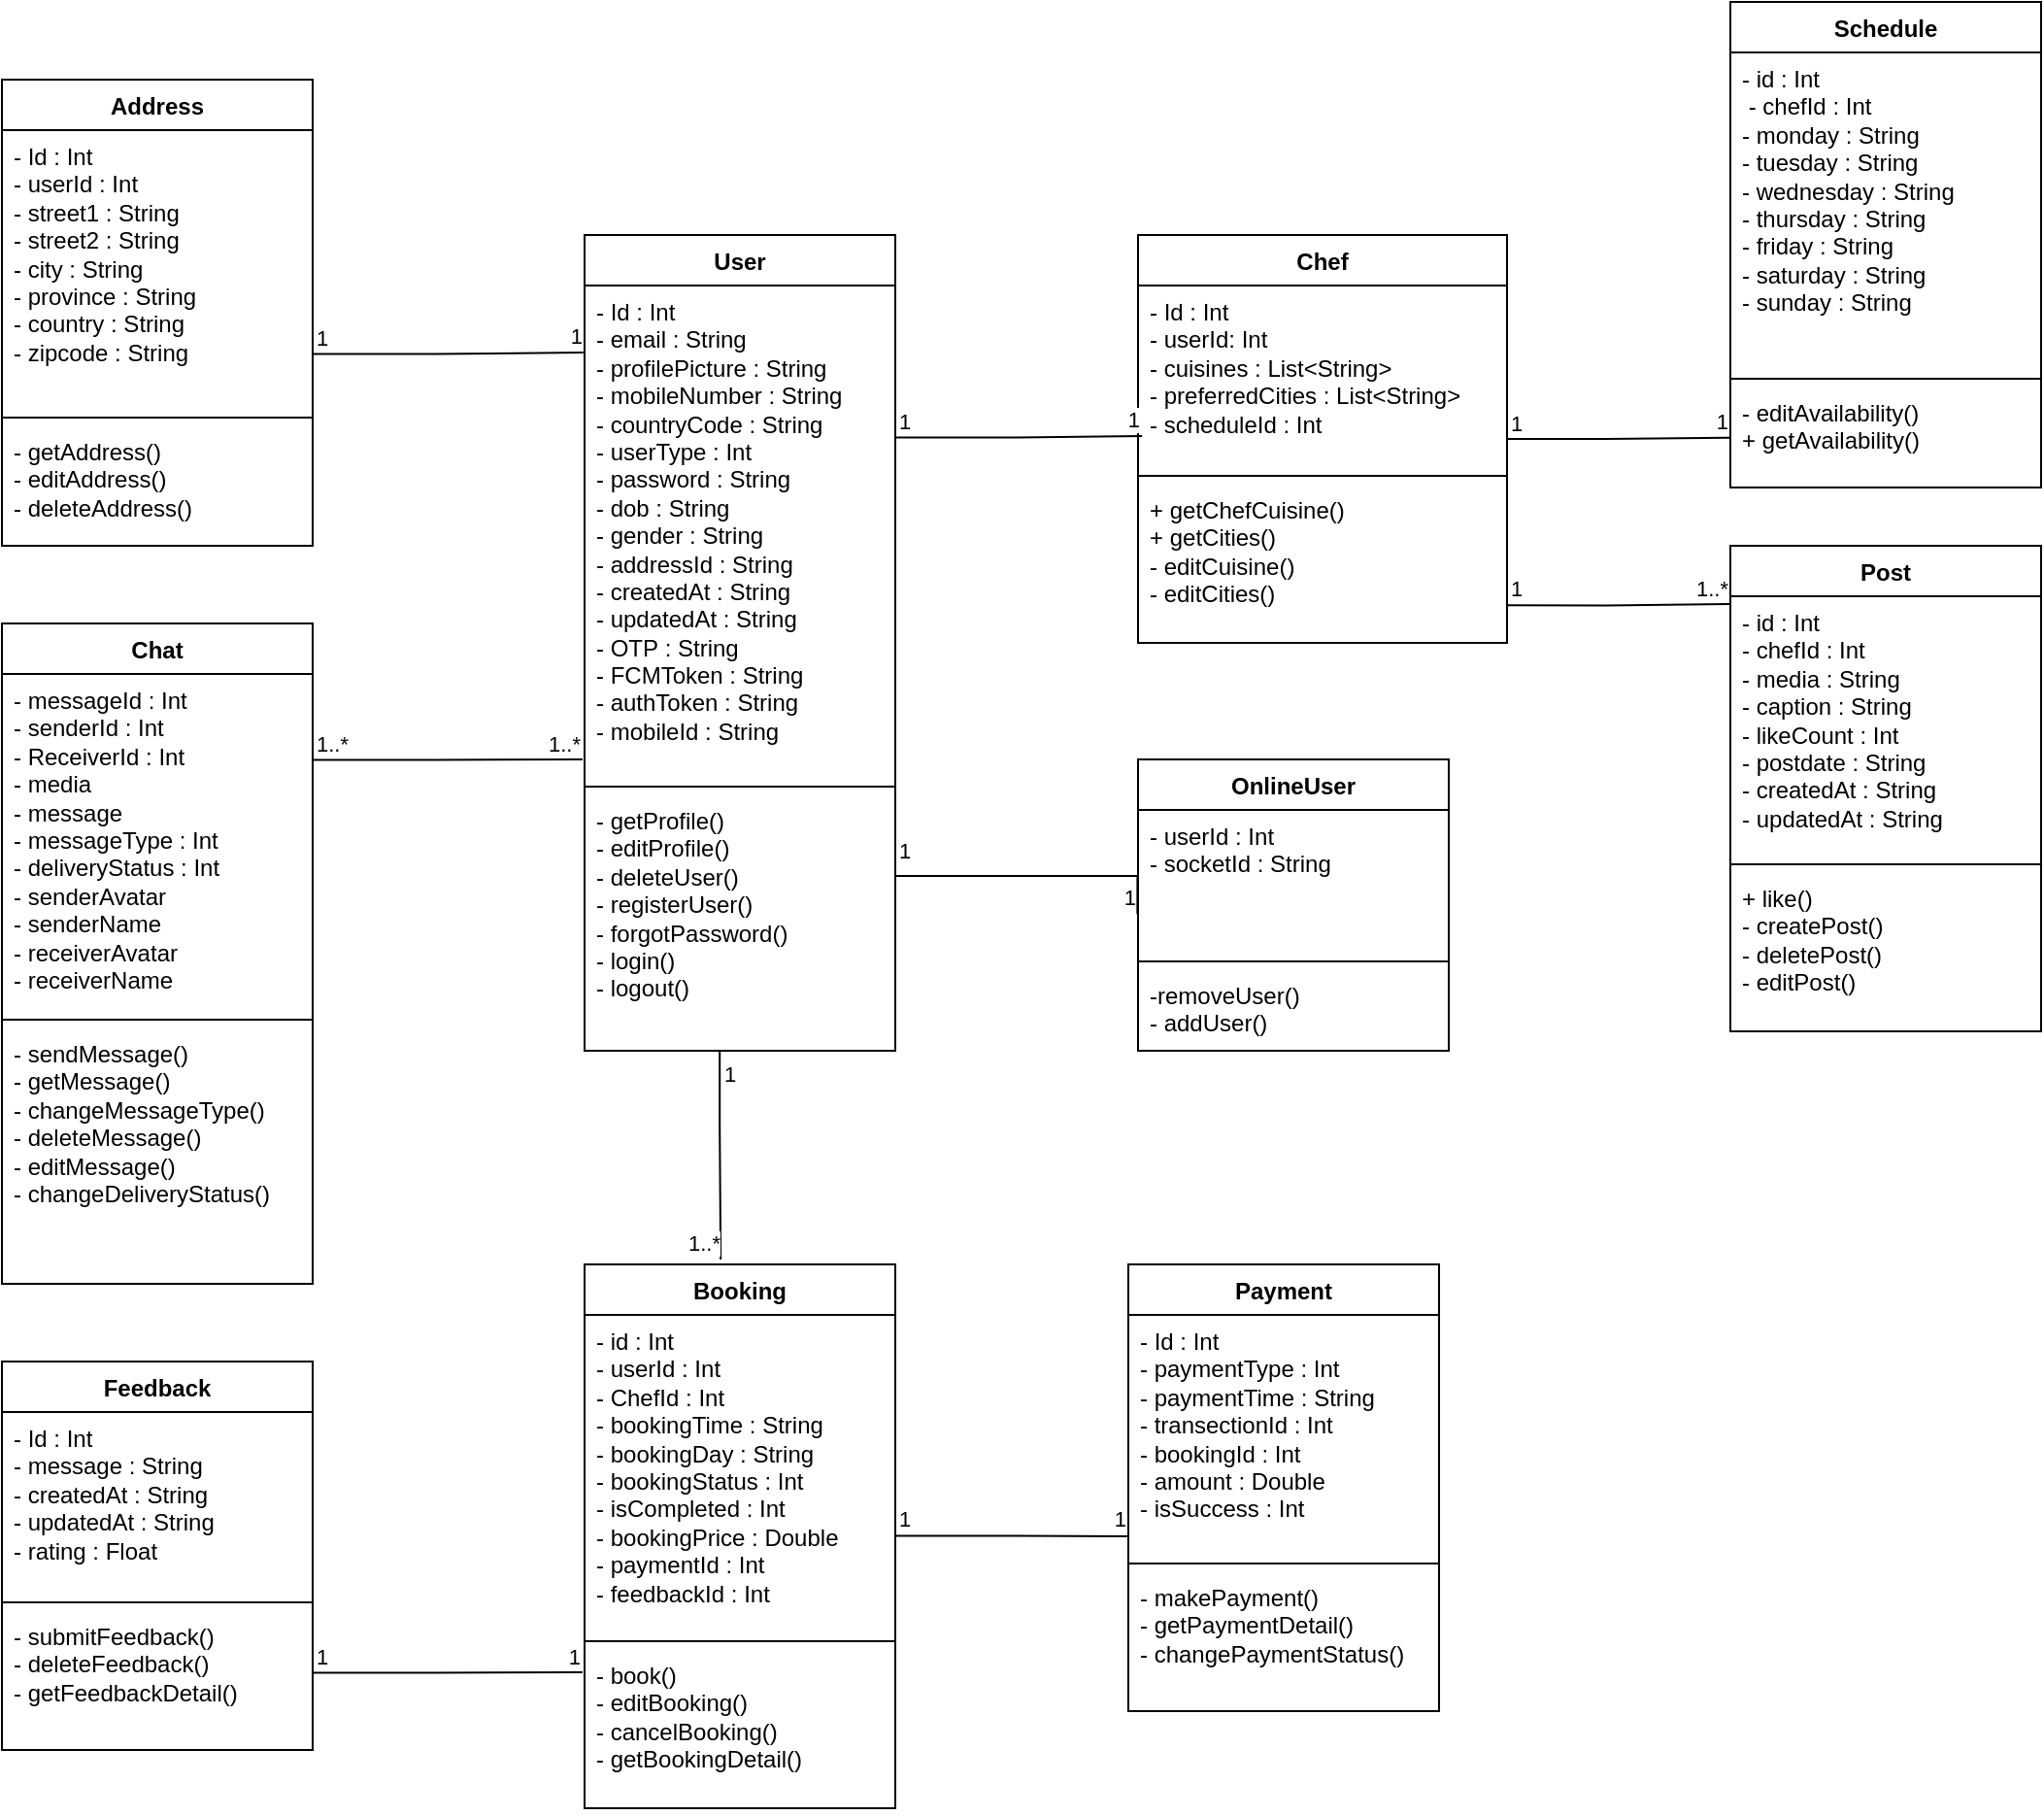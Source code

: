 <mxfile version="22.0.4" type="github">
  <diagram id="C5RBs43oDa-KdzZeNtuy" name="Page-1">
    <mxGraphModel dx="2190" dy="1322" grid="1" gridSize="10" guides="1" tooltips="1" connect="1" arrows="1" fold="1" page="1" pageScale="1" pageWidth="1200" pageHeight="1920" math="0" shadow="0">
      <root>
        <mxCell id="WIyWlLk6GJQsqaUBKTNV-0" />
        <mxCell id="WIyWlLk6GJQsqaUBKTNV-1" parent="WIyWlLk6GJQsqaUBKTNV-0" />
        <mxCell id="DzJdTs3C_Hkm3qkHKdO4-4" value="User" style="swimlane;fontStyle=1;align=center;verticalAlign=top;childLayout=stackLayout;horizontal=1;startSize=26;horizontalStack=0;resizeParent=1;resizeParentMax=0;resizeLast=0;collapsible=1;marginBottom=0;whiteSpace=wrap;html=1;" vertex="1" parent="WIyWlLk6GJQsqaUBKTNV-1">
          <mxGeometry x="410" y="150" width="160" height="420" as="geometry" />
        </mxCell>
        <mxCell id="DzJdTs3C_Hkm3qkHKdO4-5" value="- Id : Int&lt;span style=&quot;background-color: initial;&quot;&gt;&lt;br&gt;&lt;/span&gt;&lt;span style=&quot;background-color: initial;&quot;&gt;- email : String&lt;br&gt;&lt;/span&gt;-&amp;nbsp;profilePicture&amp;nbsp;: String&lt;span style=&quot;background-color: initial;&quot;&gt;&lt;br&gt;&lt;/span&gt;-&amp;nbsp;mobileNumber&amp;nbsp;: String&lt;span style=&quot;background-color: initial;&quot;&gt;&lt;br&gt;&lt;/span&gt;-&amp;nbsp;countryCode&amp;nbsp;: String&lt;span style=&quot;background-color: initial;&quot;&gt;&lt;br&gt;&lt;/span&gt;-&amp;nbsp;&lt;span style=&quot;background-color: initial;&quot;&gt;userType : Int&lt;br&gt;&lt;/span&gt;-&amp;nbsp;password&amp;nbsp;: String&lt;span style=&quot;background-color: initial;&quot;&gt;&lt;br&gt;&lt;/span&gt;-&amp;nbsp;dob&amp;nbsp;: String&lt;span style=&quot;background-color: initial;&quot;&gt;&lt;br&gt;&lt;/span&gt;-&amp;nbsp;gender&amp;nbsp;: String&lt;span style=&quot;background-color: initial;&quot;&gt;&lt;br&gt;&lt;/span&gt;-&amp;nbsp;addressId&amp;nbsp;: String&lt;span style=&quot;background-color: initial;&quot;&gt;&lt;br&gt;&lt;/span&gt;-&amp;nbsp;createdAt&amp;nbsp;: String&lt;span style=&quot;background-color: initial;&quot;&gt;&lt;br&gt;&lt;/span&gt;-&amp;nbsp;updatedAt&amp;nbsp;: String&lt;span style=&quot;background-color: initial;&quot;&gt;&lt;br&gt;&lt;/span&gt;-&amp;nbsp;OTP&amp;nbsp;: String&lt;span style=&quot;background-color: initial;&quot;&gt;&lt;br&gt;&lt;/span&gt;-&amp;nbsp;FCMToken&amp;nbsp;: String&lt;span style=&quot;background-color: initial;&quot;&gt;&lt;br&gt;&lt;/span&gt;-&amp;nbsp;authToken&amp;nbsp;: String&lt;span style=&quot;background-color: initial;&quot;&gt;&lt;br&gt;&lt;/span&gt;-&amp;nbsp;&lt;span style=&quot;background-color: initial;&quot;&gt;mobileId&lt;/span&gt;&amp;nbsp;: String&lt;span style=&quot;background-color: initial;&quot;&gt;&lt;br&gt;&lt;/span&gt;" style="text;strokeColor=none;fillColor=none;align=left;verticalAlign=top;spacingLeft=4;spacingRight=4;overflow=hidden;rotatable=0;points=[[0,0.5],[1,0.5]];portConstraint=eastwest;whiteSpace=wrap;html=1;" vertex="1" parent="DzJdTs3C_Hkm3qkHKdO4-4">
          <mxGeometry y="26" width="160" height="254" as="geometry" />
        </mxCell>
        <mxCell id="DzJdTs3C_Hkm3qkHKdO4-6" value="" style="line;strokeWidth=1;fillColor=none;align=left;verticalAlign=middle;spacingTop=-1;spacingLeft=3;spacingRight=3;rotatable=0;labelPosition=right;points=[];portConstraint=eastwest;strokeColor=inherit;" vertex="1" parent="DzJdTs3C_Hkm3qkHKdO4-4">
          <mxGeometry y="280" width="160" height="8" as="geometry" />
        </mxCell>
        <mxCell id="DzJdTs3C_Hkm3qkHKdO4-7" value="- getProfile()&amp;nbsp;&lt;br&gt;- editProfile()&lt;br&gt;- deleteUser()&lt;br&gt;- registerUser()&lt;br&gt;- forgotPassword()&lt;br&gt;- login()&lt;br&gt;- logout()&lt;br&gt;" style="text;strokeColor=none;fillColor=none;align=left;verticalAlign=top;spacingLeft=4;spacingRight=4;overflow=hidden;rotatable=0;points=[[0,0.5],[1,0.5]];portConstraint=eastwest;whiteSpace=wrap;html=1;" vertex="1" parent="DzJdTs3C_Hkm3qkHKdO4-4">
          <mxGeometry y="288" width="160" height="132" as="geometry" />
        </mxCell>
        <mxCell id="DzJdTs3C_Hkm3qkHKdO4-12" value="Address" style="swimlane;fontStyle=1;align=center;verticalAlign=top;childLayout=stackLayout;horizontal=1;startSize=26;horizontalStack=0;resizeParent=1;resizeParentMax=0;resizeLast=0;collapsible=1;marginBottom=0;whiteSpace=wrap;html=1;" vertex="1" parent="WIyWlLk6GJQsqaUBKTNV-1">
          <mxGeometry x="110" y="70" width="160" height="240" as="geometry" />
        </mxCell>
        <mxCell id="DzJdTs3C_Hkm3qkHKdO4-13" value="- Id : Int&lt;br&gt;&lt;span style=&quot;background-color: initial;&quot;&gt;- userId : Int&lt;br&gt;&lt;/span&gt;-&amp;nbsp;&lt;span style=&quot;background-color: initial;&quot;&gt;street1 : String&lt;br&gt;&lt;/span&gt;-&amp;nbsp;street2&amp;nbsp;: String&lt;span style=&quot;background-color: initial;&quot;&gt;&lt;br&gt;&lt;/span&gt;-&amp;nbsp;city&amp;nbsp;: String&lt;span style=&quot;background-color: initial;&quot;&gt;&lt;br&gt;&lt;/span&gt;-&amp;nbsp;province&amp;nbsp;: String&lt;span style=&quot;background-color: initial;&quot;&gt;&lt;br&gt;&lt;/span&gt;-&amp;nbsp;country&amp;nbsp;: String&lt;span style=&quot;background-color: initial;&quot;&gt;&lt;br&gt;&lt;/span&gt;&lt;span style=&quot;background-color: initial;&quot;&gt;- zipcode&lt;/span&gt;&amp;nbsp;: String&lt;span style=&quot;background-color: initial;&quot;&gt;&lt;br&gt;&lt;/span&gt;" style="text;strokeColor=none;fillColor=none;align=left;verticalAlign=top;spacingLeft=4;spacingRight=4;overflow=hidden;rotatable=0;points=[[0,0.5],[1,0.5]];portConstraint=eastwest;whiteSpace=wrap;html=1;" vertex="1" parent="DzJdTs3C_Hkm3qkHKdO4-12">
          <mxGeometry y="26" width="160" height="144" as="geometry" />
        </mxCell>
        <mxCell id="DzJdTs3C_Hkm3qkHKdO4-14" value="" style="line;strokeWidth=1;fillColor=none;align=left;verticalAlign=middle;spacingTop=-1;spacingLeft=3;spacingRight=3;rotatable=0;labelPosition=right;points=[];portConstraint=eastwest;strokeColor=inherit;" vertex="1" parent="DzJdTs3C_Hkm3qkHKdO4-12">
          <mxGeometry y="170" width="160" height="8" as="geometry" />
        </mxCell>
        <mxCell id="DzJdTs3C_Hkm3qkHKdO4-15" value="- getAddress()&lt;br&gt;- editAddress()&lt;br&gt;- deleteAddress()" style="text;strokeColor=none;fillColor=none;align=left;verticalAlign=top;spacingLeft=4;spacingRight=4;overflow=hidden;rotatable=0;points=[[0,0.5],[1,0.5]];portConstraint=eastwest;whiteSpace=wrap;html=1;" vertex="1" parent="DzJdTs3C_Hkm3qkHKdO4-12">
          <mxGeometry y="178" width="160" height="62" as="geometry" />
        </mxCell>
        <mxCell id="DzJdTs3C_Hkm3qkHKdO4-16" value="Chef" style="swimlane;fontStyle=1;align=center;verticalAlign=top;childLayout=stackLayout;horizontal=1;startSize=26;horizontalStack=0;resizeParent=1;resizeParentMax=0;resizeLast=0;collapsible=1;marginBottom=0;whiteSpace=wrap;html=1;" vertex="1" parent="WIyWlLk6GJQsqaUBKTNV-1">
          <mxGeometry x="695" y="150" width="190" height="210" as="geometry" />
        </mxCell>
        <mxCell id="DzJdTs3C_Hkm3qkHKdO4-17" value="&lt;span style=&quot;background-color: initial;&quot;&gt;- Id : Int&lt;br&gt;&lt;/span&gt;-&amp;nbsp;userId: Int&lt;span style=&quot;background-color: initial;&quot;&gt;&lt;br&gt;&lt;/span&gt;-&amp;nbsp;&lt;span style=&quot;background-color: initial;&quot;&gt;cuisines : List&amp;lt;String&amp;gt;&lt;br&gt;&lt;/span&gt;-&amp;nbsp;&lt;span style=&quot;background-color: initial;&quot;&gt;preferredCities&amp;nbsp;: List&amp;lt;String&amp;gt;&lt;br&gt;&lt;/span&gt;&lt;span style=&quot;background-color: initial;&quot;&gt;- scheduleId : Int&lt;/span&gt;&lt;span style=&quot;background-color: initial;&quot;&gt;&lt;br&gt;&lt;/span&gt;" style="text;strokeColor=none;fillColor=none;align=left;verticalAlign=top;spacingLeft=4;spacingRight=4;overflow=hidden;rotatable=0;points=[[0,0.5],[1,0.5]];portConstraint=eastwest;whiteSpace=wrap;html=1;" vertex="1" parent="DzJdTs3C_Hkm3qkHKdO4-16">
          <mxGeometry y="26" width="190" height="94" as="geometry" />
        </mxCell>
        <mxCell id="DzJdTs3C_Hkm3qkHKdO4-18" value="" style="line;strokeWidth=1;fillColor=none;align=left;verticalAlign=middle;spacingTop=-1;spacingLeft=3;spacingRight=3;rotatable=0;labelPosition=right;points=[];portConstraint=eastwest;strokeColor=inherit;" vertex="1" parent="DzJdTs3C_Hkm3qkHKdO4-16">
          <mxGeometry y="120" width="190" height="8" as="geometry" />
        </mxCell>
        <mxCell id="DzJdTs3C_Hkm3qkHKdO4-19" value="+ getChefCuisine()&lt;br&gt;+ getCities()&lt;br&gt;- editCuisine()&lt;br&gt;- editCities()&lt;br&gt;" style="text;strokeColor=none;fillColor=none;align=left;verticalAlign=top;spacingLeft=4;spacingRight=4;overflow=hidden;rotatable=0;points=[[0,0.5],[1,0.5]];portConstraint=eastwest;whiteSpace=wrap;html=1;" vertex="1" parent="DzJdTs3C_Hkm3qkHKdO4-16">
          <mxGeometry y="128" width="190" height="82" as="geometry" />
        </mxCell>
        <mxCell id="DzJdTs3C_Hkm3qkHKdO4-20" value="&lt;b style=&quot;border-color: var(--border-color);&quot;&gt;Schedule&lt;/b&gt;" style="swimlane;fontStyle=1;align=center;verticalAlign=top;childLayout=stackLayout;horizontal=1;startSize=26;horizontalStack=0;resizeParent=1;resizeParentMax=0;resizeLast=0;collapsible=1;marginBottom=0;whiteSpace=wrap;html=1;" vertex="1" parent="WIyWlLk6GJQsqaUBKTNV-1">
          <mxGeometry x="1000" y="30" width="160" height="250" as="geometry" />
        </mxCell>
        <mxCell id="DzJdTs3C_Hkm3qkHKdO4-21" value="&lt;span style=&quot;background-color: initial;&quot;&gt;- id : Int&lt;br&gt;&lt;/span&gt;&lt;span style=&quot;background-color: initial;&quot;&gt;&amp;nbsp;- chefId : Int&lt;br&gt;&lt;/span&gt;&lt;span style=&quot;background-color: initial;&quot;&gt;- monday : String&lt;br&gt;&lt;/span&gt;-&amp;nbsp;tuesday&amp;nbsp;: String&lt;span style=&quot;background-color: initial;&quot;&gt;&lt;br&gt;&lt;/span&gt;-&amp;nbsp;wednesday&amp;nbsp;: String&lt;span style=&quot;background-color: initial;&quot;&gt;&lt;br&gt;&lt;/span&gt;-&amp;nbsp;thursday&amp;nbsp;: String&lt;span style=&quot;background-color: initial;&quot;&gt;&lt;br&gt;&lt;/span&gt;-&amp;nbsp;friday&amp;nbsp;: String&lt;span style=&quot;background-color: initial;&quot;&gt;&lt;br&gt;&lt;/span&gt;-&amp;nbsp;saturday&amp;nbsp;: String&lt;span style=&quot;background-color: initial;&quot;&gt;&lt;br&gt;&lt;/span&gt;&lt;span style=&quot;background-color: initial;&quot;&gt;- sunday&lt;/span&gt;&amp;nbsp;: String&lt;span style=&quot;background-color: initial;&quot;&gt;&lt;br&gt;&lt;/span&gt;" style="text;strokeColor=none;fillColor=none;align=left;verticalAlign=top;spacingLeft=4;spacingRight=4;overflow=hidden;rotatable=0;points=[[0,0.5],[1,0.5]];portConstraint=eastwest;whiteSpace=wrap;html=1;" vertex="1" parent="DzJdTs3C_Hkm3qkHKdO4-20">
          <mxGeometry y="26" width="160" height="164" as="geometry" />
        </mxCell>
        <mxCell id="DzJdTs3C_Hkm3qkHKdO4-22" value="" style="line;strokeWidth=1;fillColor=none;align=left;verticalAlign=middle;spacingTop=-1;spacingLeft=3;spacingRight=3;rotatable=0;labelPosition=right;points=[];portConstraint=eastwest;strokeColor=inherit;" vertex="1" parent="DzJdTs3C_Hkm3qkHKdO4-20">
          <mxGeometry y="190" width="160" height="8" as="geometry" />
        </mxCell>
        <mxCell id="DzJdTs3C_Hkm3qkHKdO4-23" value="- editAvailability()&lt;br&gt;+ getAvailability()" style="text;strokeColor=none;fillColor=none;align=left;verticalAlign=top;spacingLeft=4;spacingRight=4;overflow=hidden;rotatable=0;points=[[0,0.5],[1,0.5]];portConstraint=eastwest;whiteSpace=wrap;html=1;" vertex="1" parent="DzJdTs3C_Hkm3qkHKdO4-20">
          <mxGeometry y="198" width="160" height="52" as="geometry" />
        </mxCell>
        <mxCell id="DzJdTs3C_Hkm3qkHKdO4-24" value="Post" style="swimlane;fontStyle=1;align=center;verticalAlign=top;childLayout=stackLayout;horizontal=1;startSize=26;horizontalStack=0;resizeParent=1;resizeParentMax=0;resizeLast=0;collapsible=1;marginBottom=0;whiteSpace=wrap;html=1;" vertex="1" parent="WIyWlLk6GJQsqaUBKTNV-1">
          <mxGeometry x="1000" y="310" width="160" height="250" as="geometry" />
        </mxCell>
        <mxCell id="DzJdTs3C_Hkm3qkHKdO4-25" value="&lt;span style=&quot;background-color: initial;&quot;&gt;- id : Int&lt;br&gt;&lt;/span&gt;-&amp;nbsp;chefId&amp;nbsp;: Int&lt;span style=&quot;background-color: initial;&quot;&gt;&lt;br&gt;&lt;/span&gt;-&amp;nbsp;&lt;span style=&quot;background-color: initial;&quot;&gt;media : String&lt;br&gt;&lt;/span&gt;-&amp;nbsp;&lt;span style=&quot;background-color: initial;&quot;&gt;caption&lt;/span&gt;&amp;nbsp;: String&lt;br&gt;-&amp;nbsp;&lt;span style=&quot;background-color: initial;&quot;&gt;likeCount : Int&lt;br&gt;&lt;/span&gt;-&amp;nbsp;postdate&amp;nbsp;: String&lt;span style=&quot;background-color: initial;&quot;&gt;&lt;br&gt;&lt;/span&gt;-&amp;nbsp;createdAt&amp;nbsp;: String&lt;span style=&quot;background-color: initial;&quot;&gt;&lt;br&gt;&lt;/span&gt;-&amp;nbsp;&lt;span style=&quot;background-color: initial;&quot;&gt;updatedAt&lt;/span&gt;&amp;nbsp;: String&lt;span style=&quot;background-color: initial;&quot;&gt;&lt;br&gt;&lt;/span&gt;" style="text;strokeColor=none;fillColor=none;align=left;verticalAlign=top;spacingLeft=4;spacingRight=4;overflow=hidden;rotatable=0;points=[[0,0.5],[1,0.5]];portConstraint=eastwest;whiteSpace=wrap;html=1;" vertex="1" parent="DzJdTs3C_Hkm3qkHKdO4-24">
          <mxGeometry y="26" width="160" height="134" as="geometry" />
        </mxCell>
        <mxCell id="DzJdTs3C_Hkm3qkHKdO4-26" value="" style="line;strokeWidth=1;fillColor=none;align=left;verticalAlign=middle;spacingTop=-1;spacingLeft=3;spacingRight=3;rotatable=0;labelPosition=right;points=[];portConstraint=eastwest;strokeColor=inherit;" vertex="1" parent="DzJdTs3C_Hkm3qkHKdO4-24">
          <mxGeometry y="160" width="160" height="8" as="geometry" />
        </mxCell>
        <mxCell id="DzJdTs3C_Hkm3qkHKdO4-27" value="+ like()&lt;br&gt;- createPost()&lt;br&gt;- deletePost()&lt;br&gt;- editPost()" style="text;strokeColor=none;fillColor=none;align=left;verticalAlign=top;spacingLeft=4;spacingRight=4;overflow=hidden;rotatable=0;points=[[0,0.5],[1,0.5]];portConstraint=eastwest;whiteSpace=wrap;html=1;" vertex="1" parent="DzJdTs3C_Hkm3qkHKdO4-24">
          <mxGeometry y="168" width="160" height="82" as="geometry" />
        </mxCell>
        <mxCell id="DzJdTs3C_Hkm3qkHKdO4-28" value="Chat" style="swimlane;fontStyle=1;align=center;verticalAlign=top;childLayout=stackLayout;horizontal=1;startSize=26;horizontalStack=0;resizeParent=1;resizeParentMax=0;resizeLast=0;collapsible=1;marginBottom=0;whiteSpace=wrap;html=1;" vertex="1" parent="WIyWlLk6GJQsqaUBKTNV-1">
          <mxGeometry x="110" y="350" width="160" height="340" as="geometry" />
        </mxCell>
        <mxCell id="DzJdTs3C_Hkm3qkHKdO4-29" value="&lt;span style=&quot;background-color: initial;&quot;&gt;- messageId : Int&lt;br&gt;&lt;/span&gt;-&amp;nbsp;senderId&amp;nbsp;: Int&lt;span style=&quot;background-color: initial;&quot;&gt;&lt;br&gt;&lt;/span&gt;-&amp;nbsp;ReceiverId&amp;nbsp;: Int&lt;span style=&quot;background-color: initial;&quot;&gt;&lt;br&gt;&lt;/span&gt;-&amp;nbsp;&lt;span style=&quot;background-color: initial;&quot;&gt;media&lt;br&gt;&lt;/span&gt;-&amp;nbsp;&lt;span style=&quot;background-color: initial;&quot;&gt;message&lt;br&gt;&lt;/span&gt;-&amp;nbsp;messageType&amp;nbsp;: Int&lt;span style=&quot;background-color: initial;&quot;&gt;&lt;br&gt;&lt;/span&gt;-&amp;nbsp;deliveryStatus&amp;nbsp;: Int&lt;span style=&quot;background-color: initial;&quot;&gt;&lt;br&gt;&lt;/span&gt;-&amp;nbsp;&lt;span style=&quot;background-color: initial;&quot;&gt;senderAvatar&lt;br&gt;&lt;/span&gt;-&amp;nbsp;&lt;span style=&quot;background-color: initial;&quot;&gt;senderName&lt;br&gt;&lt;/span&gt;-&amp;nbsp;&lt;span style=&quot;background-color: initial;&quot;&gt;receiverAvatar&lt;br&gt;&lt;/span&gt;-&amp;nbsp;&lt;span style=&quot;background-color: initial;&quot;&gt;receiverName&lt;/span&gt;&lt;span style=&quot;background-color: initial;&quot;&gt;&lt;br&gt;&lt;/span&gt;" style="text;strokeColor=none;fillColor=none;align=left;verticalAlign=top;spacingLeft=4;spacingRight=4;overflow=hidden;rotatable=0;points=[[0,0.5],[1,0.5]];portConstraint=eastwest;whiteSpace=wrap;html=1;" vertex="1" parent="DzJdTs3C_Hkm3qkHKdO4-28">
          <mxGeometry y="26" width="160" height="174" as="geometry" />
        </mxCell>
        <mxCell id="DzJdTs3C_Hkm3qkHKdO4-30" value="" style="line;strokeWidth=1;fillColor=none;align=left;verticalAlign=middle;spacingTop=-1;spacingLeft=3;spacingRight=3;rotatable=0;labelPosition=right;points=[];portConstraint=eastwest;strokeColor=inherit;" vertex="1" parent="DzJdTs3C_Hkm3qkHKdO4-28">
          <mxGeometry y="200" width="160" height="8" as="geometry" />
        </mxCell>
        <mxCell id="DzJdTs3C_Hkm3qkHKdO4-31" value="- sendMessage()&lt;br&gt;- getMessage()&lt;br&gt;- changeMessageType()&lt;br&gt;- deleteMessage()&lt;br&gt;- editMessage()&lt;br&gt;- changeDeliveryStatus()" style="text;strokeColor=none;fillColor=none;align=left;verticalAlign=top;spacingLeft=4;spacingRight=4;overflow=hidden;rotatable=0;points=[[0,0.5],[1,0.5]];portConstraint=eastwest;whiteSpace=wrap;html=1;" vertex="1" parent="DzJdTs3C_Hkm3qkHKdO4-28">
          <mxGeometry y="208" width="160" height="132" as="geometry" />
        </mxCell>
        <mxCell id="DzJdTs3C_Hkm3qkHKdO4-32" value="OnlineUser" style="swimlane;fontStyle=1;align=center;verticalAlign=top;childLayout=stackLayout;horizontal=1;startSize=26;horizontalStack=0;resizeParent=1;resizeParentMax=0;resizeLast=0;collapsible=1;marginBottom=0;whiteSpace=wrap;html=1;" vertex="1" parent="WIyWlLk6GJQsqaUBKTNV-1">
          <mxGeometry x="695" y="420" width="160" height="150" as="geometry" />
        </mxCell>
        <mxCell id="DzJdTs3C_Hkm3qkHKdO4-33" value="- userId : Int&lt;br&gt;- socketId : String" style="text;strokeColor=none;fillColor=none;align=left;verticalAlign=top;spacingLeft=4;spacingRight=4;overflow=hidden;rotatable=0;points=[[0,0.5],[1,0.5]];portConstraint=eastwest;whiteSpace=wrap;html=1;" vertex="1" parent="DzJdTs3C_Hkm3qkHKdO4-32">
          <mxGeometry y="26" width="160" height="74" as="geometry" />
        </mxCell>
        <mxCell id="DzJdTs3C_Hkm3qkHKdO4-34" value="" style="line;strokeWidth=1;fillColor=none;align=left;verticalAlign=middle;spacingTop=-1;spacingLeft=3;spacingRight=3;rotatable=0;labelPosition=right;points=[];portConstraint=eastwest;strokeColor=inherit;" vertex="1" parent="DzJdTs3C_Hkm3qkHKdO4-32">
          <mxGeometry y="100" width="160" height="8" as="geometry" />
        </mxCell>
        <mxCell id="DzJdTs3C_Hkm3qkHKdO4-35" value="-removeUser()&lt;br&gt;- addUser()" style="text;strokeColor=none;fillColor=none;align=left;verticalAlign=top;spacingLeft=4;spacingRight=4;overflow=hidden;rotatable=0;points=[[0,0.5],[1,0.5]];portConstraint=eastwest;whiteSpace=wrap;html=1;" vertex="1" parent="DzJdTs3C_Hkm3qkHKdO4-32">
          <mxGeometry y="108" width="160" height="42" as="geometry" />
        </mxCell>
        <mxCell id="DzJdTs3C_Hkm3qkHKdO4-36" value="Booking" style="swimlane;fontStyle=1;align=center;verticalAlign=top;childLayout=stackLayout;horizontal=1;startSize=26;horizontalStack=0;resizeParent=1;resizeParentMax=0;resizeLast=0;collapsible=1;marginBottom=0;whiteSpace=wrap;html=1;" vertex="1" parent="WIyWlLk6GJQsqaUBKTNV-1">
          <mxGeometry x="410" y="680" width="160" height="280" as="geometry" />
        </mxCell>
        <mxCell id="DzJdTs3C_Hkm3qkHKdO4-37" value="&lt;span style=&quot;background-color: initial;&quot;&gt;- id : Int&lt;br&gt;&lt;/span&gt;-&amp;nbsp;userId&amp;nbsp;: Int&lt;span style=&quot;background-color: initial;&quot;&gt;&lt;br&gt;&lt;/span&gt;-&amp;nbsp;ChefId&amp;nbsp;: Int&lt;span style=&quot;background-color: initial;&quot;&gt;&lt;br&gt;&lt;/span&gt;-&amp;nbsp;bookingTime&amp;nbsp;: String&lt;span style=&quot;background-color: initial;&quot;&gt;&lt;br&gt;&lt;/span&gt;-&amp;nbsp;&lt;span style=&quot;background-color: initial;&quot;&gt;bookingDay : String&lt;br&gt;&lt;/span&gt;-&amp;nbsp;bookingStatus&amp;nbsp;: Int&lt;span style=&quot;background-color: initial;&quot;&gt;&lt;br&gt;&lt;/span&gt;-&amp;nbsp;isCompleted&amp;nbsp;: Int&lt;span style=&quot;background-color: initial;&quot;&gt;&lt;br&gt;&lt;/span&gt;-&amp;nbsp;&lt;span style=&quot;background-color: initial;&quot;&gt;bookingPrice : Double&lt;br&gt;&lt;/span&gt;-&amp;nbsp;paymentId&amp;nbsp;: Int&lt;span style=&quot;background-color: initial;&quot;&gt;&lt;br&gt;&lt;/span&gt;- f&lt;span style=&quot;background-color: initial;&quot;&gt;eedbackId&lt;/span&gt;&amp;nbsp;: Int&lt;span style=&quot;background-color: initial;&quot;&gt;&lt;br&gt;&lt;/span&gt;" style="text;strokeColor=none;fillColor=none;align=left;verticalAlign=top;spacingLeft=4;spacingRight=4;overflow=hidden;rotatable=0;points=[[0,0.5],[1,0.5]];portConstraint=eastwest;whiteSpace=wrap;html=1;" vertex="1" parent="DzJdTs3C_Hkm3qkHKdO4-36">
          <mxGeometry y="26" width="160" height="164" as="geometry" />
        </mxCell>
        <mxCell id="DzJdTs3C_Hkm3qkHKdO4-38" value="" style="line;strokeWidth=1;fillColor=none;align=left;verticalAlign=middle;spacingTop=-1;spacingLeft=3;spacingRight=3;rotatable=0;labelPosition=right;points=[];portConstraint=eastwest;strokeColor=inherit;" vertex="1" parent="DzJdTs3C_Hkm3qkHKdO4-36">
          <mxGeometry y="190" width="160" height="8" as="geometry" />
        </mxCell>
        <mxCell id="DzJdTs3C_Hkm3qkHKdO4-39" value="- book()&lt;br&gt;- editBooking()&lt;br&gt;- cancelBooking()&lt;br&gt;- getBookingDetail()&lt;br&gt;" style="text;strokeColor=none;fillColor=none;align=left;verticalAlign=top;spacingLeft=4;spacingRight=4;overflow=hidden;rotatable=0;points=[[0,0.5],[1,0.5]];portConstraint=eastwest;whiteSpace=wrap;html=1;" vertex="1" parent="DzJdTs3C_Hkm3qkHKdO4-36">
          <mxGeometry y="198" width="160" height="82" as="geometry" />
        </mxCell>
        <mxCell id="DzJdTs3C_Hkm3qkHKdO4-40" value="Payment" style="swimlane;fontStyle=1;align=center;verticalAlign=top;childLayout=stackLayout;horizontal=1;startSize=26;horizontalStack=0;resizeParent=1;resizeParentMax=0;resizeLast=0;collapsible=1;marginBottom=0;whiteSpace=wrap;html=1;" vertex="1" parent="WIyWlLk6GJQsqaUBKTNV-1">
          <mxGeometry x="690" y="680" width="160" height="230" as="geometry" />
        </mxCell>
        <mxCell id="DzJdTs3C_Hkm3qkHKdO4-41" value="&lt;span style=&quot;background-color: initial;&quot;&gt;- Id : Int&lt;br&gt;&lt;/span&gt;- paymentType&amp;nbsp;: Int&lt;span style=&quot;background-color: initial;&quot;&gt;&lt;br&gt;&lt;/span&gt;-&amp;nbsp;paymentTime&amp;nbsp;: String&lt;span style=&quot;background-color: initial;&quot;&gt;&lt;br&gt;&lt;/span&gt;-&amp;nbsp;transectionId&amp;nbsp;: Int&lt;span style=&quot;background-color: initial;&quot;&gt;&lt;br&gt;&lt;/span&gt;-&amp;nbsp;bookingId&amp;nbsp;: Int&lt;span style=&quot;background-color: initial;&quot;&gt;&lt;br&gt;&lt;/span&gt;-&amp;nbsp;amount&amp;nbsp;: Double&lt;span style=&quot;background-color: initial;&quot;&gt;&lt;br&gt;&lt;/span&gt;-&amp;nbsp;&lt;span style=&quot;background-color: initial;&quot;&gt;isSuccess&lt;/span&gt;&amp;nbsp;: Int&lt;span style=&quot;background-color: initial;&quot;&gt;&lt;br&gt;&lt;/span&gt;" style="text;strokeColor=none;fillColor=none;align=left;verticalAlign=top;spacingLeft=4;spacingRight=4;overflow=hidden;rotatable=0;points=[[0,0.5],[1,0.5]];portConstraint=eastwest;whiteSpace=wrap;html=1;" vertex="1" parent="DzJdTs3C_Hkm3qkHKdO4-40">
          <mxGeometry y="26" width="160" height="124" as="geometry" />
        </mxCell>
        <mxCell id="DzJdTs3C_Hkm3qkHKdO4-42" value="" style="line;strokeWidth=1;fillColor=none;align=left;verticalAlign=middle;spacingTop=-1;spacingLeft=3;spacingRight=3;rotatable=0;labelPosition=right;points=[];portConstraint=eastwest;strokeColor=inherit;" vertex="1" parent="DzJdTs3C_Hkm3qkHKdO4-40">
          <mxGeometry y="150" width="160" height="8" as="geometry" />
        </mxCell>
        <mxCell id="DzJdTs3C_Hkm3qkHKdO4-43" value="- makePayment()&lt;br&gt;- getPaymentDetail()&lt;br&gt;- changePaymentStatus()&lt;br&gt;" style="text;strokeColor=none;fillColor=none;align=left;verticalAlign=top;spacingLeft=4;spacingRight=4;overflow=hidden;rotatable=0;points=[[0,0.5],[1,0.5]];portConstraint=eastwest;whiteSpace=wrap;html=1;" vertex="1" parent="DzJdTs3C_Hkm3qkHKdO4-40">
          <mxGeometry y="158" width="160" height="72" as="geometry" />
        </mxCell>
        <mxCell id="DzJdTs3C_Hkm3qkHKdO4-44" value="Feedback" style="swimlane;fontStyle=1;align=center;verticalAlign=top;childLayout=stackLayout;horizontal=1;startSize=26;horizontalStack=0;resizeParent=1;resizeParentMax=0;resizeLast=0;collapsible=1;marginBottom=0;whiteSpace=wrap;html=1;" vertex="1" parent="WIyWlLk6GJQsqaUBKTNV-1">
          <mxGeometry x="110" y="730" width="160" height="200" as="geometry" />
        </mxCell>
        <mxCell id="DzJdTs3C_Hkm3qkHKdO4-45" value="- Id : Int&lt;br&gt;&lt;span style=&quot;background-color: initial;&quot;&gt;- message : String&lt;br&gt;&lt;/span&gt;- createdAt&amp;nbsp;: String&lt;span style=&quot;background-color: initial;&quot;&gt;&lt;br&gt;&lt;/span&gt;- updatedAt&amp;nbsp;: String&lt;span style=&quot;background-color: initial;&quot;&gt;&lt;br&gt;&lt;/span&gt;&lt;span style=&quot;background-color: initial;&quot;&gt;- rating : Float&lt;/span&gt;&lt;span style=&quot;background-color: initial;&quot;&gt;&lt;br&gt;&lt;/span&gt;" style="text;strokeColor=none;fillColor=none;align=left;verticalAlign=top;spacingLeft=4;spacingRight=4;overflow=hidden;rotatable=0;points=[[0,0.5],[1,0.5]];portConstraint=eastwest;whiteSpace=wrap;html=1;" vertex="1" parent="DzJdTs3C_Hkm3qkHKdO4-44">
          <mxGeometry y="26" width="160" height="94" as="geometry" />
        </mxCell>
        <mxCell id="DzJdTs3C_Hkm3qkHKdO4-46" value="" style="line;strokeWidth=1;fillColor=none;align=left;verticalAlign=middle;spacingTop=-1;spacingLeft=3;spacingRight=3;rotatable=0;labelPosition=right;points=[];portConstraint=eastwest;strokeColor=inherit;" vertex="1" parent="DzJdTs3C_Hkm3qkHKdO4-44">
          <mxGeometry y="120" width="160" height="8" as="geometry" />
        </mxCell>
        <mxCell id="DzJdTs3C_Hkm3qkHKdO4-47" value="- submitFeedback()&lt;br&gt;- deleteFeedback()&lt;br&gt;- getFeedbackDetail()" style="text;strokeColor=none;fillColor=none;align=left;verticalAlign=top;spacingLeft=4;spacingRight=4;overflow=hidden;rotatable=0;points=[[0,0.5],[1,0.5]];portConstraint=eastwest;whiteSpace=wrap;html=1;" vertex="1" parent="DzJdTs3C_Hkm3qkHKdO4-44">
          <mxGeometry y="128" width="160" height="72" as="geometry" />
        </mxCell>
        <mxCell id="DzJdTs3C_Hkm3qkHKdO4-50" value="" style="endArrow=none;html=1;edgeStyle=orthogonalEdgeStyle;rounded=0;entryX=0.011;entryY=0.824;entryDx=0;entryDy=0;entryPerimeter=0;" edge="1" parent="WIyWlLk6GJQsqaUBKTNV-1" target="DzJdTs3C_Hkm3qkHKdO4-17">
          <mxGeometry relative="1" as="geometry">
            <mxPoint x="570" y="254.29" as="sourcePoint" />
            <mxPoint x="690" y="254" as="targetPoint" />
            <Array as="points">
              <mxPoint x="633" y="254" />
            </Array>
          </mxGeometry>
        </mxCell>
        <mxCell id="DzJdTs3C_Hkm3qkHKdO4-51" value="1" style="edgeLabel;resizable=0;html=1;align=left;verticalAlign=bottom;" connectable="0" vertex="1" parent="DzJdTs3C_Hkm3qkHKdO4-50">
          <mxGeometry x="-1" relative="1" as="geometry" />
        </mxCell>
        <mxCell id="DzJdTs3C_Hkm3qkHKdO4-52" value="1" style="edgeLabel;resizable=0;html=1;align=right;verticalAlign=bottom;" connectable="0" vertex="1" parent="DzJdTs3C_Hkm3qkHKdO4-50">
          <mxGeometry x="1" relative="1" as="geometry" />
        </mxCell>
        <mxCell id="DzJdTs3C_Hkm3qkHKdO4-53" value="" style="endArrow=none;html=1;edgeStyle=orthogonalEdgeStyle;rounded=0;entryX=0.011;entryY=0.824;entryDx=0;entryDy=0;entryPerimeter=0;exitX=1;exitY=0.5;exitDx=0;exitDy=0;" edge="1" parent="WIyWlLk6GJQsqaUBKTNV-1" source="DzJdTs3C_Hkm3qkHKdO4-16">
          <mxGeometry relative="1" as="geometry">
            <mxPoint x="890" y="254" as="sourcePoint" />
            <mxPoint x="1000" y="254.35" as="targetPoint" />
            <Array as="points">
              <mxPoint x="936" y="255" />
            </Array>
          </mxGeometry>
        </mxCell>
        <mxCell id="DzJdTs3C_Hkm3qkHKdO4-54" value="1" style="edgeLabel;resizable=0;html=1;align=left;verticalAlign=bottom;" connectable="0" vertex="1" parent="DzJdTs3C_Hkm3qkHKdO4-53">
          <mxGeometry x="-1" relative="1" as="geometry" />
        </mxCell>
        <mxCell id="DzJdTs3C_Hkm3qkHKdO4-55" value="1" style="edgeLabel;resizable=0;html=1;align=right;verticalAlign=bottom;" connectable="0" vertex="1" parent="DzJdTs3C_Hkm3qkHKdO4-53">
          <mxGeometry x="1" relative="1" as="geometry" />
        </mxCell>
        <mxCell id="DzJdTs3C_Hkm3qkHKdO4-57" value="" style="endArrow=none;html=1;edgeStyle=orthogonalEdgeStyle;rounded=0;entryX=-0.004;entryY=0.136;entryDx=0;entryDy=0;entryPerimeter=0;" edge="1" parent="WIyWlLk6GJQsqaUBKTNV-1" target="DzJdTs3C_Hkm3qkHKdO4-5">
          <mxGeometry relative="1" as="geometry">
            <mxPoint x="270" y="211.29" as="sourcePoint" />
            <mxPoint x="397" y="210" as="targetPoint" />
            <Array as="points">
              <mxPoint x="333" y="211" />
              <mxPoint x="409" y="211" />
            </Array>
          </mxGeometry>
        </mxCell>
        <mxCell id="DzJdTs3C_Hkm3qkHKdO4-58" value="1" style="edgeLabel;resizable=0;html=1;align=left;verticalAlign=bottom;" connectable="0" vertex="1" parent="DzJdTs3C_Hkm3qkHKdO4-57">
          <mxGeometry x="-1" relative="1" as="geometry" />
        </mxCell>
        <mxCell id="DzJdTs3C_Hkm3qkHKdO4-59" value="1" style="edgeLabel;resizable=0;html=1;align=right;verticalAlign=bottom;" connectable="0" vertex="1" parent="DzJdTs3C_Hkm3qkHKdO4-57">
          <mxGeometry x="1" relative="1" as="geometry" />
        </mxCell>
        <mxCell id="DzJdTs3C_Hkm3qkHKdO4-60" value="" style="endArrow=none;html=1;edgeStyle=orthogonalEdgeStyle;rounded=0;entryX=-0.004;entryY=0.136;entryDx=0;entryDy=0;entryPerimeter=0;" edge="1" parent="WIyWlLk6GJQsqaUBKTNV-1">
          <mxGeometry relative="1" as="geometry">
            <mxPoint x="270" y="420.29" as="sourcePoint" />
            <mxPoint x="409" y="420" as="targetPoint" />
            <Array as="points">
              <mxPoint x="333" y="420" />
              <mxPoint x="409" y="420" />
            </Array>
          </mxGeometry>
        </mxCell>
        <mxCell id="DzJdTs3C_Hkm3qkHKdO4-61" value="1..*" style="edgeLabel;resizable=0;html=1;align=left;verticalAlign=bottom;" connectable="0" vertex="1" parent="DzJdTs3C_Hkm3qkHKdO4-60">
          <mxGeometry x="-1" relative="1" as="geometry" />
        </mxCell>
        <mxCell id="DzJdTs3C_Hkm3qkHKdO4-62" value="1..*" style="edgeLabel;resizable=0;html=1;align=right;verticalAlign=bottom;" connectable="0" vertex="1" parent="DzJdTs3C_Hkm3qkHKdO4-60">
          <mxGeometry x="1" relative="1" as="geometry" />
        </mxCell>
        <mxCell id="DzJdTs3C_Hkm3qkHKdO4-63" value="" style="endArrow=none;html=1;edgeStyle=orthogonalEdgeStyle;rounded=0;entryX=-0.002;entryY=0.725;entryDx=0;entryDy=0;entryPerimeter=0;" edge="1" parent="WIyWlLk6GJQsqaUBKTNV-1" target="DzJdTs3C_Hkm3qkHKdO4-33">
          <mxGeometry relative="1" as="geometry">
            <mxPoint x="570" y="475.67" as="sourcePoint" />
            <mxPoint x="690" y="490" as="targetPoint" />
            <Array as="points">
              <mxPoint x="570" y="480" />
              <mxPoint x="695" y="480" />
            </Array>
          </mxGeometry>
        </mxCell>
        <mxCell id="DzJdTs3C_Hkm3qkHKdO4-64" value="1" style="edgeLabel;resizable=0;html=1;align=left;verticalAlign=bottom;" connectable="0" vertex="1" parent="DzJdTs3C_Hkm3qkHKdO4-63">
          <mxGeometry x="-1" relative="1" as="geometry" />
        </mxCell>
        <mxCell id="DzJdTs3C_Hkm3qkHKdO4-65" value="1" style="edgeLabel;resizable=0;html=1;align=right;verticalAlign=bottom;" connectable="0" vertex="1" parent="DzJdTs3C_Hkm3qkHKdO4-63">
          <mxGeometry x="1" relative="1" as="geometry" />
        </mxCell>
        <mxCell id="DzJdTs3C_Hkm3qkHKdO4-66" value="" style="endArrow=none;html=1;edgeStyle=orthogonalEdgeStyle;rounded=0;entryX=0.011;entryY=0.824;entryDx=0;entryDy=0;entryPerimeter=0;exitX=1;exitY=0.5;exitDx=0;exitDy=0;" edge="1" parent="WIyWlLk6GJQsqaUBKTNV-1">
          <mxGeometry relative="1" as="geometry">
            <mxPoint x="885" y="340.65" as="sourcePoint" />
            <mxPoint x="1000" y="340" as="targetPoint" />
            <Array as="points">
              <mxPoint x="936" y="340.65" />
            </Array>
          </mxGeometry>
        </mxCell>
        <mxCell id="DzJdTs3C_Hkm3qkHKdO4-67" value="1" style="edgeLabel;resizable=0;html=1;align=left;verticalAlign=bottom;" connectable="0" vertex="1" parent="DzJdTs3C_Hkm3qkHKdO4-66">
          <mxGeometry x="-1" relative="1" as="geometry" />
        </mxCell>
        <mxCell id="DzJdTs3C_Hkm3qkHKdO4-68" value="1..*" style="edgeLabel;resizable=0;html=1;align=right;verticalAlign=bottom;" connectable="0" vertex="1" parent="DzJdTs3C_Hkm3qkHKdO4-66">
          <mxGeometry x="1" relative="1" as="geometry" />
        </mxCell>
        <mxCell id="DzJdTs3C_Hkm3qkHKdO4-72" value="" style="endArrow=none;html=1;edgeStyle=orthogonalEdgeStyle;rounded=0;entryX=0.438;entryY=-0.009;entryDx=0;entryDy=0;entryPerimeter=0;exitX=0.435;exitY=1.001;exitDx=0;exitDy=0;exitPerimeter=0;" edge="1" parent="WIyWlLk6GJQsqaUBKTNV-1" source="DzJdTs3C_Hkm3qkHKdO4-7" target="DzJdTs3C_Hkm3qkHKdO4-36">
          <mxGeometry relative="1" as="geometry">
            <mxPoint x="470" y="610.29" as="sourcePoint" />
            <mxPoint x="609" y="610" as="targetPoint" />
            <Array as="points">
              <mxPoint x="480" y="610" />
            </Array>
          </mxGeometry>
        </mxCell>
        <mxCell id="DzJdTs3C_Hkm3qkHKdO4-73" value="1" style="edgeLabel;resizable=0;html=1;align=left;verticalAlign=bottom;" connectable="0" vertex="1" parent="DzJdTs3C_Hkm3qkHKdO4-72">
          <mxGeometry x="-1" relative="1" as="geometry">
            <mxPoint y="20" as="offset" />
          </mxGeometry>
        </mxCell>
        <mxCell id="DzJdTs3C_Hkm3qkHKdO4-74" value="1..*" style="edgeLabel;resizable=0;html=1;align=right;verticalAlign=bottom;" connectable="0" vertex="1" parent="DzJdTs3C_Hkm3qkHKdO4-72">
          <mxGeometry x="1" relative="1" as="geometry" />
        </mxCell>
        <mxCell id="DzJdTs3C_Hkm3qkHKdO4-75" value="" style="endArrow=none;html=1;edgeStyle=orthogonalEdgeStyle;rounded=0;entryX=-0.004;entryY=0.136;entryDx=0;entryDy=0;entryPerimeter=0;" edge="1" parent="WIyWlLk6GJQsqaUBKTNV-1">
          <mxGeometry relative="1" as="geometry">
            <mxPoint x="270" y="890.29" as="sourcePoint" />
            <mxPoint x="409" y="890" as="targetPoint" />
            <Array as="points">
              <mxPoint x="333" y="890" />
              <mxPoint x="409" y="890" />
            </Array>
          </mxGeometry>
        </mxCell>
        <mxCell id="DzJdTs3C_Hkm3qkHKdO4-76" value="1" style="edgeLabel;resizable=0;html=1;align=left;verticalAlign=bottom;" connectable="0" vertex="1" parent="DzJdTs3C_Hkm3qkHKdO4-75">
          <mxGeometry x="-1" relative="1" as="geometry" />
        </mxCell>
        <mxCell id="DzJdTs3C_Hkm3qkHKdO4-77" value="1" style="edgeLabel;resizable=0;html=1;align=right;verticalAlign=bottom;" connectable="0" vertex="1" parent="DzJdTs3C_Hkm3qkHKdO4-75">
          <mxGeometry x="1" relative="1" as="geometry" />
        </mxCell>
        <mxCell id="DzJdTs3C_Hkm3qkHKdO4-78" value="" style="endArrow=none;html=1;edgeStyle=orthogonalEdgeStyle;rounded=0;" edge="1" parent="WIyWlLk6GJQsqaUBKTNV-1">
          <mxGeometry relative="1" as="geometry">
            <mxPoint x="570" y="819.79" as="sourcePoint" />
            <mxPoint x="690" y="820" as="targetPoint" />
            <Array as="points">
              <mxPoint x="633" y="819.5" />
              <mxPoint x="709" y="819.5" />
            </Array>
          </mxGeometry>
        </mxCell>
        <mxCell id="DzJdTs3C_Hkm3qkHKdO4-79" value="1" style="edgeLabel;resizable=0;html=1;align=left;verticalAlign=bottom;" connectable="0" vertex="1" parent="DzJdTs3C_Hkm3qkHKdO4-78">
          <mxGeometry x="-1" relative="1" as="geometry" />
        </mxCell>
        <mxCell id="DzJdTs3C_Hkm3qkHKdO4-80" value="1" style="edgeLabel;resizable=0;html=1;align=right;verticalAlign=bottom;" connectable="0" vertex="1" parent="DzJdTs3C_Hkm3qkHKdO4-78">
          <mxGeometry x="1" relative="1" as="geometry" />
        </mxCell>
      </root>
    </mxGraphModel>
  </diagram>
</mxfile>

